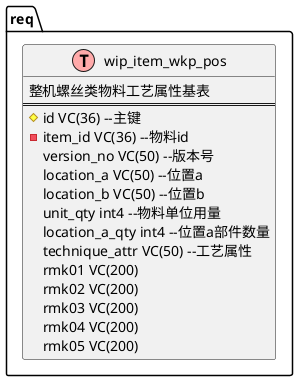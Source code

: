 @startuml

!define TABLE(name) class name << (T,#FFAAAA) >>
!define CLASS(name) class name << (C,#FFAAAA) >>

package req {

    TABLE(wip_item_wkp_pos) {
        整机螺丝类物料工艺属性基表
        ==
        #id VC(36) --主键
        -item_id VC(36) --物料id
        version_no VC(50) --版本号
        location_a VC(50) --位置a
        location_b VC(50) --位置b
        unit_qty int4 --物料单位用量
        location_a_qty int4 --位置a部件数量
        technique_attr VC(50) --工艺属性
        rmk01 VC(200)
        rmk02 VC(200)
        rmk03 VC(200)
        rmk04 VC(200)
        rmk05 VC(200)
    }
}
@enduml